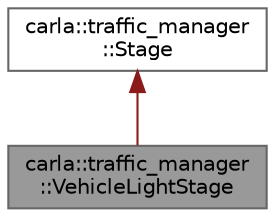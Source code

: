 digraph "carla::traffic_manager::VehicleLightStage"
{
 // INTERACTIVE_SVG=YES
 // LATEX_PDF_SIZE
  bgcolor="transparent";
  edge [fontname=Helvetica,fontsize=10,labelfontname=Helvetica,labelfontsize=10];
  node [fontname=Helvetica,fontsize=10,shape=box,height=0.2,width=0.4];
  Node1 [id="Node000001",label="carla::traffic_manager\l::VehicleLightStage",height=0.2,width=0.4,color="gray40", fillcolor="grey60", style="filled", fontcolor="black",tooltip="This class has functionality for turning on/off the vehicle lights according to the current vehicle s..."];
  Node2 -> Node1 [id="edge1_Node000001_Node000002",dir="back",color="firebrick4",style="solid",tooltip=" "];
  Node2 [id="Node000002",label="carla::traffic_manager\l::Stage",height=0.2,width=0.4,color="gray40", fillcolor="white", style="filled",URL="$d2/dcf/classcarla_1_1traffic__manager_1_1Stage.html",tooltip="Stage type interface."];
}
